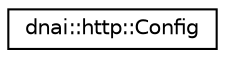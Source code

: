 digraph "Graphical Class Hierarchy"
{
  edge [fontname="Helvetica",fontsize="10",labelfontname="Helvetica",labelfontsize="10"];
  node [fontname="Helvetica",fontsize="10",shape=record];
  rankdir="LR";
  Node1 [label="dnai::http::Config",height=0.2,width=0.4,color="black", fillcolor="white", style="filled",URL="$structdnai_1_1http_1_1_config.html"];
}
